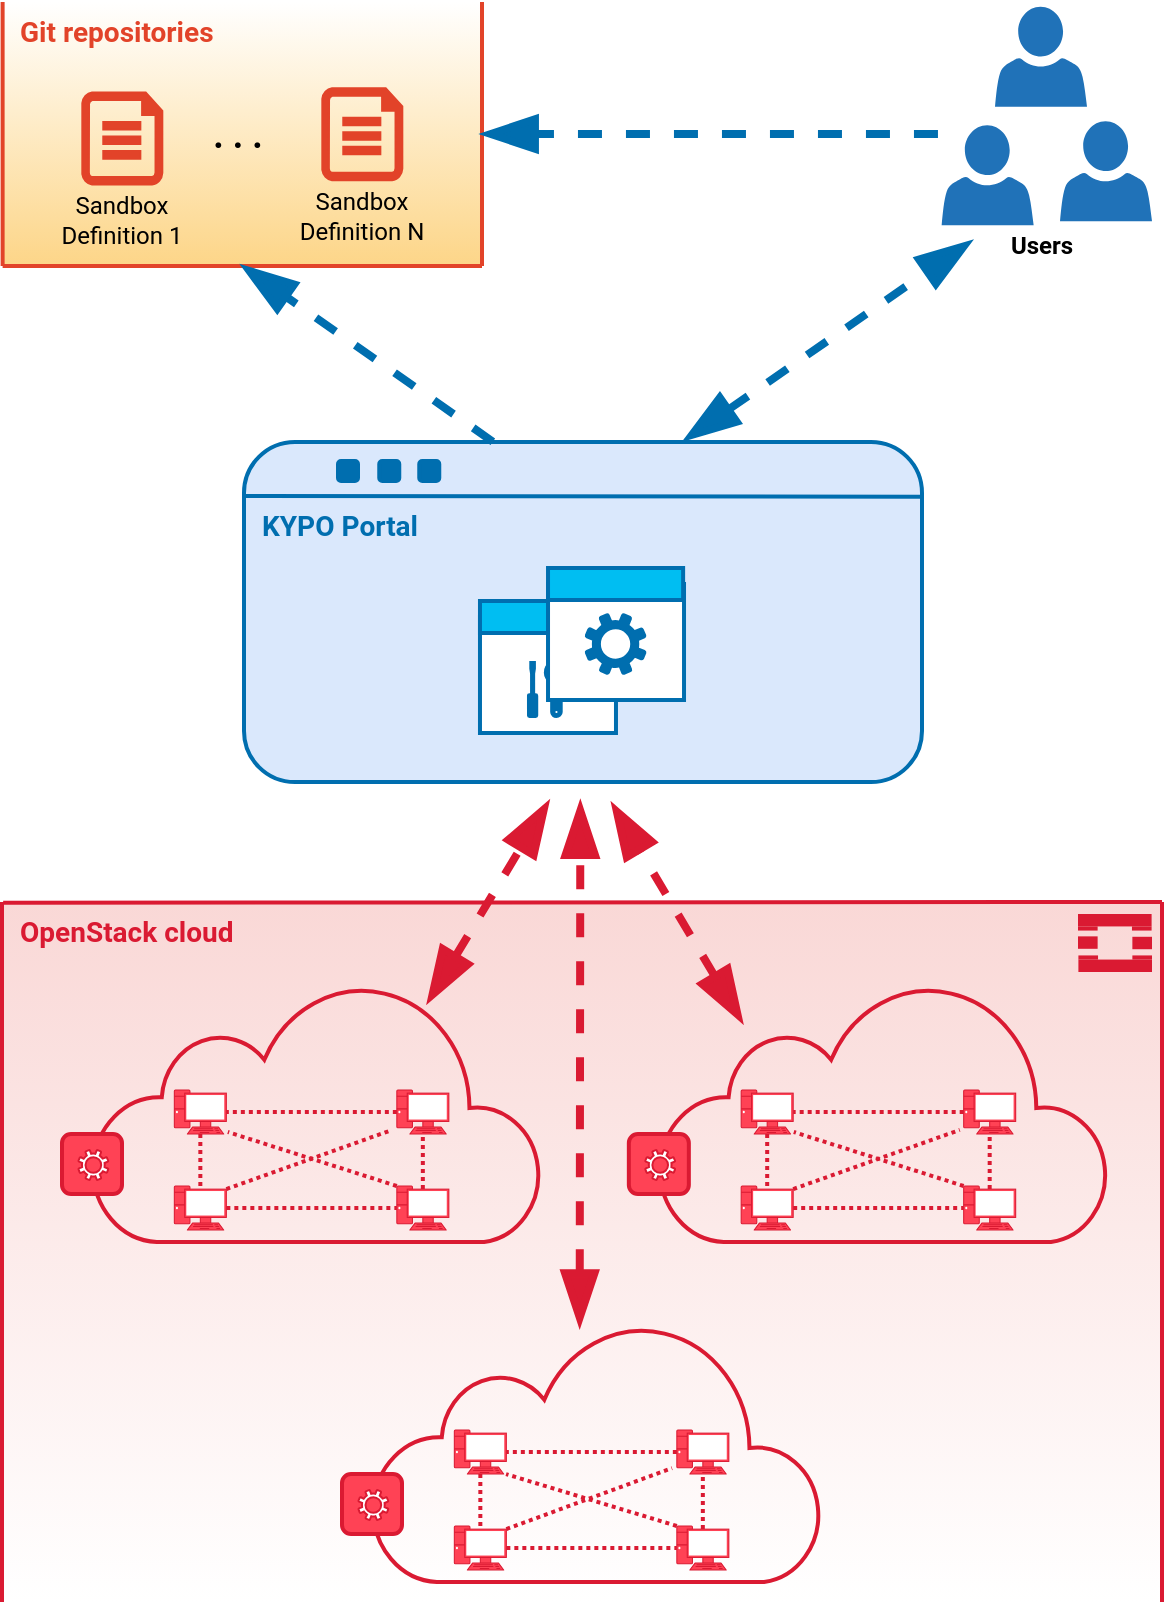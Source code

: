 <mxfile version="13.9.2" type="google"><diagram id="k7UWV9Wz75GrpaN5rDXu" name="Page-1"><mxGraphModel dx="1087" dy="556" grid="1" gridSize="10" guides="1" tooltips="1" connect="1" arrows="1" fold="1" page="1" pageScale="1" pageWidth="600" pageHeight="819" math="0" shadow="0"><root><mxCell id="0"/><mxCell id="1" parent="0"/><mxCell id="0Gu6IGr0hCR64KF01Lku-63" value="&lt;font style=&quot;font-size: 14px&quot;&gt;KYPO Portal&lt;/font&gt;" style="rounded=1;whiteSpace=wrap;html=1;strokeWidth=2;verticalAlign=top;spacingBottom=17;fontFamily=Roboto;fontSource=https%3A%2F%2Ffonts.googleapis.com%2Fcss%3Ffamily%3DRoboto;strokeColor=#006EAF;fillColor=#DAE8FC;fontColor=#006EAF;fontStyle=1;align=left;spacingTop=27;spacingLeft=7;" parent="1" vertex="1"><mxGeometry x="131" y="230" width="339" height="170" as="geometry"/></mxCell><mxCell id="0Gu6IGr0hCR64KF01Lku-64" value="" style="endArrow=none;html=1;strokeWidth=2;exitX=0;exitY=0.159;exitDx=0;exitDy=0;exitPerimeter=0;entryX=1.001;entryY=0.161;entryDx=0;entryDy=0;entryPerimeter=0;fontFamily=Roboto;fontSource=https%3A%2F%2Ffonts.googleapis.com%2Fcss%3Ffamily%3DRoboto;strokeColor=#006EAF;" parent="1" source="0Gu6IGr0hCR64KF01Lku-63" target="0Gu6IGr0hCR64KF01Lku-63" edge="1"><mxGeometry width="50" height="50" relative="1" as="geometry"><mxPoint x="312.98" y="323" as="sourcePoint"/><mxPoint x="532.98" y="241" as="targetPoint"/></mxGeometry></mxCell><mxCell id="0Gu6IGr0hCR64KF01Lku-65" value="" style="rounded=0;whiteSpace=wrap;html=1;strokeWidth=2;fontFamily=Roboto;fontSource=https%3A%2F%2Ffonts.googleapis.com%2Fcss%3Ffamily%3DRoboto;strokeColor=#006EAF;" parent="1" vertex="1"><mxGeometry x="248.99" y="317.5" width="68" height="58" as="geometry"/></mxCell><mxCell id="0Gu6IGr0hCR64KF01Lku-66" value="" style="pointerEvents=1;shadow=0;dashed=0;html=1;labelPosition=center;verticalLabelPosition=bottom;verticalAlign=top;outlineConnect=0;align=center;shape=mxgraph.office.concepts.maintenance;fontColor=#ffffff;fontFamily=Roboto;fontSource=https%3A%2F%2Ffonts.googleapis.com%2Fcss%3Ffamily%3DRoboto;strokeColor=#006EAF;fillColor=#006EAF;" parent="1" vertex="1"><mxGeometry x="272.99" y="340" width="20" height="27.5" as="geometry"/></mxCell><mxCell id="0Gu6IGr0hCR64KF01Lku-71" value="" style="rounded=1;whiteSpace=wrap;html=1;strokeWidth=2;fontColor=#000000;fontFamily=Roboto;fontSource=https%3A%2F%2Ffonts.googleapis.com%2Fcss%3Ffamily%3DRoboto;strokeColor=#006EAF;fillColor=#006EAF;" parent="1" vertex="1"><mxGeometry x="178" y="239.5" width="10" height="10" as="geometry"/></mxCell><mxCell id="0Gu6IGr0hCR64KF01Lku-72" value="" style="rounded=1;whiteSpace=wrap;html=1;strokeWidth=2;fontColor=#000000;fontFamily=Roboto;fontSource=https%3A%2F%2Ffonts.googleapis.com%2Fcss%3Ffamily%3DRoboto;strokeColor=#006EAF;fillColor=#006EAF;" parent="1" vertex="1"><mxGeometry x="198.63" y="239.5" width="10" height="10" as="geometry"/></mxCell><mxCell id="0Gu6IGr0hCR64KF01Lku-73" value="" style="rounded=1;whiteSpace=wrap;html=1;strokeWidth=2;fontColor=#000000;fontFamily=Roboto;fontSource=https%3A%2F%2Ffonts.googleapis.com%2Fcss%3Ffamily%3DRoboto;strokeColor=#006EAF;fillColor=#006EAF;" parent="1" vertex="1"><mxGeometry x="218.63" y="239.5" width="10" height="10" as="geometry"/></mxCell><mxCell id="0Gu6IGr0hCR64KF01Lku-86" value="&lt;font style=&quot;font-size: 12px&quot;&gt;Users&lt;/font&gt;" style="text;html=1;strokeColor=none;align=center;verticalAlign=middle;whiteSpace=wrap;rounded=0;fontColor=#000000;fontFamily=Roboto;fontSource=https%3A%2F%2Ffonts.googleapis.com%2Fcss%3Ffamily%3DRoboto;fontStyle=1;fontSize=16;" parent="1" vertex="1"><mxGeometry x="494.5" y="119.67" width="70" height="20" as="geometry"/></mxCell><mxCell id="0Gu6IGr0hCR64KF01Lku-89" style="edgeStyle=none;rounded=0;orthogonalLoop=1;jettySize=auto;html=1;dashed=1;endArrow=blockThin;endFill=1;endSize=18;strokeWidth=4;fontColor=#000000;startArrow=blockThin;startFill=1;startSize=18;strokeColor=#006EAF;fontFamily=Roboto;fontSource=https%3A%2F%2Ffonts.googleapis.com%2Fcss%3Ffamily%3DRoboto;exitX=0.65;exitY=-0.006;exitDx=0;exitDy=0;exitPerimeter=0;entryX=0;entryY=0.5;entryDx=0;entryDy=0;" parent="1" source="0Gu6IGr0hCR64KF01Lku-63" target="0Gu6IGr0hCR64KF01Lku-86" edge="1"><mxGeometry relative="1" as="geometry"><mxPoint x="323.57" y="393" as="sourcePoint"/><mxPoint x="514.57" y="143" as="targetPoint"/></mxGeometry></mxCell><mxCell id="luPqqlsuKsBpizBxmTz0-1" value="" style="pointerEvents=1;shadow=0;dashed=0;html=1;strokeColor=none;labelPosition=center;verticalLabelPosition=bottom;verticalAlign=top;outlineConnect=0;align=center;shape=mxgraph.office.users.user;fillColor=#2072B8;fontFamily=Roboto;fontSource=https%3A%2F%2Ffonts.googleapis.com%2Fcss%3Ffamily%3DRoboto;" parent="1" vertex="1"><mxGeometry x="506.5" y="12.32" width="46" height="50" as="geometry"/></mxCell><mxCell id="luPqqlsuKsBpizBxmTz0-2" value="" style="pointerEvents=1;shadow=0;dashed=0;html=1;strokeColor=none;labelPosition=center;verticalLabelPosition=bottom;verticalAlign=top;outlineConnect=0;align=center;shape=mxgraph.office.users.user;fillColor=#2072B8;fontFamily=Roboto;fontSource=https%3A%2F%2Ffonts.googleapis.com%2Fcss%3Ffamily%3DRoboto;" parent="1" vertex="1"><mxGeometry x="479.82" y="71.67" width="46" height="50" as="geometry"/></mxCell><mxCell id="luPqqlsuKsBpizBxmTz0-3" value="" style="pointerEvents=1;shadow=0;dashed=0;html=1;strokeColor=none;labelPosition=center;verticalLabelPosition=bottom;verticalAlign=top;outlineConnect=0;align=center;shape=mxgraph.office.users.user;fillColor=#2072B8;fontFamily=Roboto;fontSource=https%3A%2F%2Ffonts.googleapis.com%2Fcss%3Ffamily%3DRoboto;" parent="1" vertex="1"><mxGeometry x="539.0" y="69.67" width="46" height="50" as="geometry"/></mxCell><mxCell id="atn1ZyEztMProbPKWzdE-1" value="&lt;div&gt;&lt;font style=&quot;font-size: 14px&quot;&gt;Git repositories&lt;br&gt;&lt;/font&gt;&lt;/div&gt;" style="rounded=0;whiteSpace=wrap;html=1;fontSize=14;opacity=80;align=left;verticalAlign=top;gradientDirection=north;fontFamily=Roboto;fontSource=https%3A%2F%2Ffonts.googleapis.com%2Fcss%3Ffamily%3DRoboto;dashed=1;strokeWidth=2;strokeColor=none;fontColor=#E24329;fillColor=#FCCB6A;fontStyle=1;gradientColor=#ffffff;spacingLeft=7;" parent="1" vertex="1"><mxGeometry x="10.31" y="10" width="239.69" height="132" as="geometry"/></mxCell><mxCell id="atn1ZyEztMProbPKWzdE-2" value="" style="endArrow=none;html=1;strokeWidth=2;fontFamily=Roboto;fontSource=https%3A%2F%2Ffonts.googleapis.com%2Fcss%3Ffamily%3DRoboto;fontSize=12;fontColor=#000000;entryX=1;entryY=0;entryDx=0;entryDy=0;strokeColor=#E24329;exitX=1;exitY=1;exitDx=0;exitDy=0;" parent="1" source="atn1ZyEztMProbPKWzdE-1" target="atn1ZyEztMProbPKWzdE-1" edge="1"><mxGeometry x="84.81" y="10" width="50" height="50" as="geometry"><mxPoint x="358.31" y="170" as="sourcePoint"/><mxPoint x="241.31" y="16.85" as="targetPoint"/></mxGeometry></mxCell><mxCell id="atn1ZyEztMProbPKWzdE-3" value="Sandbox Definition 1" style="text;html=1;strokeColor=none;align=center;verticalAlign=middle;whiteSpace=wrap;rounded=0;fontColor=#000000;fontFamily=Roboto;fontSource=https%3A%2F%2Ffonts.googleapis.com%2Fcss%3Ffamily%3DRoboto;" parent="1" vertex="1"><mxGeometry x="35.16" y="101.24" width="70" height="35" as="geometry"/></mxCell><mxCell id="atn1ZyEztMProbPKWzdE-4" value="" style="verticalLabelPosition=bottom;html=1;verticalAlign=top;align=center;shape=mxgraph.azure.cloud_services_configuration_file;pointerEvents=1;fontColor=#E24329;fillColor=#E24329;strokeColor=#E24329;" parent="1" vertex="1"><mxGeometry x="50.16" y="55.24" width="40" height="46" as="geometry"/></mxCell><mxCell id="atn1ZyEztMProbPKWzdE-5" value="" style="endArrow=none;html=1;strokeWidth=2;fontFamily=Roboto;fontSource=https%3A%2F%2Ffonts.googleapis.com%2Fcss%3Ffamily%3DRoboto;fontSize=12;fontColor=#000000;strokeColor=#E24329;entryX=1;entryY=1;entryDx=0;entryDy=0;exitX=0;exitY=1;exitDx=0;exitDy=0;" parent="1" target="atn1ZyEztMProbPKWzdE-1" edge="1" source="atn1ZyEztMProbPKWzdE-1"><mxGeometry x="56.44" y="30" width="50" height="50" as="geometry"><mxPoint x="10.31" y="171" as="sourcePoint"/><mxPoint x="250.31" y="171" as="targetPoint"/><Array as="points"/></mxGeometry></mxCell><mxCell id="atn1ZyEztMProbPKWzdE-6" value="" style="shape=image;html=1;verticalAlign=top;verticalLabelPosition=bottom;labelBackgroundColor=#ffffff;imageAspect=0;aspect=fixed;image=https://cdn4.iconfinder.com/data/icons/logos-and-brands/512/144_Gitlab_logo_logos-128.png;rounded=1;strokeColor=#2072B8;strokeWidth=3;fillColor=#2072B8;gradientColor=none;fontFamily=Roboto;fontSource=https%3A%2F%2Ffonts.googleapis.com%2Fcss%3Ffamily%3DRoboto;fontColor=#2072B8;" parent="1" vertex="1"><mxGeometry x="218.63" y="10" width="30" height="30" as="geometry"/></mxCell><mxCell id="atn1ZyEztMProbPKWzdE-7" value="" style="endArrow=none;html=1;strokeWidth=2;fontFamily=Roboto;fontSource=https%3A%2F%2Ffonts.googleapis.com%2Fcss%3Ffamily%3DRoboto;fontSize=12;fontColor=#000000;entryX=0;entryY=1;entryDx=0;entryDy=0;strokeColor=#E24329;exitX=0;exitY=0;exitDx=0;exitDy=0;" parent="1" source="atn1ZyEztMProbPKWzdE-1" target="atn1ZyEztMProbPKWzdE-1" edge="1"><mxGeometry x="94.81" y="20" width="50" height="50" as="geometry"><mxPoint x="260.81" y="182" as="sourcePoint"/><mxPoint x="260.31" y="20.0" as="targetPoint"/></mxGeometry></mxCell><mxCell id="4yYb8jp1kInz7i5Q20aF-6" style="rounded=0;orthogonalLoop=1;jettySize=auto;html=1;dashed=1;endArrow=blockThin;endFill=1;endSize=18;strokeWidth=4;fontColor=#000000;startArrow=none;startFill=0;startSize=18;fillColor=#f8cecc;strokeColor=#006EAF;entryX=1;entryY=0.5;entryDx=0;entryDy=0;exitX=-0.04;exitY=0.087;exitDx=0;exitDy=0;exitPerimeter=0;" parent="1" edge="1" target="atn1ZyEztMProbPKWzdE-1" source="luPqqlsuKsBpizBxmTz0-2"><mxGeometry relative="1" as="geometry"><mxPoint x="478" y="77" as="sourcePoint"/><mxPoint x="121" y="64" as="targetPoint"/></mxGeometry></mxCell><mxCell id="1FTOAJv4ZtWfb2CTl3iV-6" style="edgeStyle=none;rounded=0;orthogonalLoop=1;jettySize=auto;html=1;dashed=1;endArrow=blockThin;endFill=1;endSize=18;strokeWidth=4;fontColor=#000000;startArrow=none;startFill=0;startSize=18;fontFamily=Roboto;fontSource=https%3A%2F%2Ffonts.googleapis.com%2Fcss%3Ffamily%3DRoboto;fillColor=#f8cecc;strokeColor=#006EAF;exitX=0.367;exitY=-0.001;exitDx=0;exitDy=0;exitPerimeter=0;entryX=0.5;entryY=1;entryDx=0;entryDy=0;" parent="1" source="0Gu6IGr0hCR64KF01Lku-63" edge="1" target="atn1ZyEztMProbPKWzdE-1"><mxGeometry relative="1" as="geometry"><mxPoint x="283.57" y="393" as="sourcePoint"/><mxPoint x="84.57" y="163" as="targetPoint"/></mxGeometry></mxCell><mxCell id="0Gu6IGr0hCR64KF01Lku-70" value="" style="rounded=0;whiteSpace=wrap;html=1;strokeWidth=2;fontColor=#000000;fillColor=#00BEF2;fontFamily=Roboto;fontSource=https%3A%2F%2Ffonts.googleapis.com%2Fcss%3Ffamily%3DRoboto;strokeColor=#006EAF;" parent="1" vertex="1"><mxGeometry x="248.99" y="309.5" width="68" height="16" as="geometry"/></mxCell><mxCell id="0Gu6IGr0hCR64KF01Lku-67" value="" style="rounded=0;whiteSpace=wrap;html=1;strokeWidth=2;fontFamily=Roboto;fontSource=https%3A%2F%2Ffonts.googleapis.com%2Fcss%3Ffamily%3DRoboto;strokeColor=#006EAF;" parent="1" vertex="1"><mxGeometry x="283.01" y="301" width="68" height="58" as="geometry"/></mxCell><mxCell id="0Gu6IGr0hCR64KF01Lku-68" value="" style="pointerEvents=1;shadow=0;dashed=0;html=1;labelPosition=center;verticalLabelPosition=bottom;verticalAlign=top;outlineConnect=0;align=center;shape=mxgraph.office.concepts.settings;fontColor=#000000;fontFamily=Roboto;fontSource=https%3A%2F%2Ffonts.googleapis.com%2Fcss%3Ffamily%3DRoboto;strokeColor=#006EAF;fillColor=#006EAF;" parent="1" vertex="1"><mxGeometry x="301.79" y="316" width="30" height="30" as="geometry"/></mxCell><mxCell id="0Gu6IGr0hCR64KF01Lku-69" value="" style="rounded=0;whiteSpace=wrap;html=1;strokeWidth=2;fontColor=#000000;fillColor=#00BEF2;fontFamily=Roboto;fontSource=https%3A%2F%2Ffonts.googleapis.com%2Fcss%3Ffamily%3DRoboto;strokeColor=#006EAF;" parent="1" vertex="1"><mxGeometry x="283.01" y="293" width="67.55" height="16" as="geometry"/></mxCell><mxCell id="atn1ZyEztMProbPKWzdE-21" value="" style="verticalLabelPosition=bottom;html=1;verticalAlign=top;align=center;shape=mxgraph.azure.cloud_services_configuration_file;pointerEvents=1;fontColor=#E24329;fillColor=#E24329;strokeColor=#E24329;" parent="1" vertex="1"><mxGeometry x="170.16" y="53.1" width="40" height="46" as="geometry"/></mxCell><mxCell id="atn1ZyEztMProbPKWzdE-22" value="Sandbox Definition N" style="text;html=1;strokeColor=none;align=center;verticalAlign=middle;whiteSpace=wrap;rounded=0;fontColor=#000000;fontFamily=Roboto;fontSource=https%3A%2F%2Ffonts.googleapis.com%2Fcss%3Ffamily%3DRoboto;" parent="1" vertex="1"><mxGeometry x="155.16" y="99.1" width="70" height="35" as="geometry"/></mxCell><mxCell id="atn1ZyEztMProbPKWzdE-23" value="&lt;font style=&quot;font-size: 18px&quot;&gt;&lt;b&gt;. . .&lt;/b&gt;&lt;/font&gt;" style="text;html=1;strokeColor=none;align=center;verticalAlign=middle;whiteSpace=wrap;rounded=0;fontColor=#000000;fontFamily=Roboto;fontSource=https%3A%2F%2Ffonts.googleapis.com%2Fcss%3Ffamily%3DRoboto;" parent="1" vertex="1"><mxGeometry x="90.16" y="66.1" width="76" height="20" as="geometry"/></mxCell><mxCell id="0Gu6IGr0hCR64KF01Lku-2" value="&lt;font style=&quot;font-size: 14px&quot;&gt;OpenStack cloud&lt;/font&gt;" style="rounded=0;whiteSpace=wrap;html=1;strokeColor=none;opacity=80;gradientColor=#ffffff;align=left;verticalAlign=top;fontSize=14;fontFamily=Roboto;fontSource=https%3A%2F%2Ffonts.googleapis.com%2Fcss%3Ffamily%3DRoboto;fillColor=#F8CECC;spacingLeft=7;fontColor=#DA1A32;fontStyle=1" parent="1" vertex="1"><mxGeometry x="10" y="460" width="580" height="350" as="geometry"/></mxCell><mxCell id="0Gu6IGr0hCR64KF01Lku-1" value="" style="endArrow=none;html=1;entryX=0.001;entryY=0.001;entryDx=0;entryDy=0;strokeWidth=2;exitX=1;exitY=0;exitDx=0;exitDy=0;fontFamily=Roboto;fontSource=https%3A%2F%2Ffonts.googleapis.com%2Fcss%3Ffamily%3DRoboto;strokeColor=#DA1A32;entryPerimeter=0;" parent="1" source="0Gu6IGr0hCR64KF01Lku-2" edge="1" target="0Gu6IGr0hCR64KF01Lku-2"><mxGeometry x="-75" y="471" width="50" height="50" as="geometry"><mxPoint x="666.55" y="355.123" as="sourcePoint"/><mxPoint x="-75.83" y="431" as="targetPoint"/></mxGeometry></mxCell><mxCell id="atn1ZyEztMProbPKWzdE-8" value="" style="endArrow=none;html=1;entryX=0;entryY=0;entryDx=0;entryDy=0;strokeWidth=2;exitX=0;exitY=1;exitDx=0;exitDy=0;fontFamily=Roboto;fontSource=https%3A%2F%2Ffonts.googleapis.com%2Fcss%3Ffamily%3DRoboto;strokeColor=#DA1A32;" parent="1" source="0Gu6IGr0hCR64KF01Lku-2" target="0Gu6IGr0hCR64KF01Lku-2" edge="1"><mxGeometry x="-75" y="471" width="50" height="50" as="geometry"><mxPoint x="684.17" y="441" as="sourcePoint"/><mxPoint x="-65.83" y="441" as="targetPoint"/></mxGeometry></mxCell><mxCell id="atn1ZyEztMProbPKWzdE-9" value="" style="endArrow=none;html=1;strokeWidth=2;fontFamily=Roboto;fontSource=https%3A%2F%2Ffonts.googleapis.com%2Fcss%3Ffamily%3DRoboto;strokeColor=#DA1A32;entryX=1;entryY=0;entryDx=0;entryDy=0;exitX=1;exitY=1;exitDx=0;exitDy=0;" parent="1" source="0Gu6IGr0hCR64KF01Lku-2" target="0Gu6IGr0hCR64KF01Lku-2" edge="1"><mxGeometry x="-75" y="471" width="50" height="50" as="geometry"><mxPoint x="661.17" y="1083.8" as="sourcePoint"/><mxPoint x="678.789" y="421" as="targetPoint"/></mxGeometry></mxCell><mxCell id="atn1ZyEztMProbPKWzdE-11" value="" style="group" parent="1" vertex="1" connectable="0"><mxGeometry x="548" y="466" width="37" height="29" as="geometry"/></mxCell><mxCell id="atn1ZyEztMProbPKWzdE-12" value="" style="rounded=0;whiteSpace=wrap;html=1;strokeWidth=3;gradientColor=none;fontFamily=Roboto;fontSource=https%3A%2F%2Ffonts.googleapis.com%2Fcss%3Ffamily%3DRoboto;fontColor=#DA1A32;fillColor=#DA1A32;strokeColor=none;" parent="atn1ZyEztMProbPKWzdE-11" vertex="1"><mxGeometry y="11.186" width="9.813" height="6.214" as="geometry"/></mxCell><mxCell id="atn1ZyEztMProbPKWzdE-13" value="" style="rounded=0;whiteSpace=wrap;html=1;strokeWidth=3;gradientColor=none;fontFamily=Roboto;fontSource=https%3A%2F%2Ffonts.googleapis.com%2Fcss%3Ffamily%3DRoboto;fontColor=#DA1A32;fillColor=#DA1A32;strokeColor=none;" parent="atn1ZyEztMProbPKWzdE-11" vertex="1"><mxGeometry x="27.187" y="11.393" width="9.813" height="6.214" as="geometry"/></mxCell><mxCell id="atn1ZyEztMProbPKWzdE-14" value="" style="rounded=0;whiteSpace=wrap;html=1;strokeWidth=3;gradientColor=none;fontFamily=Roboto;fontSource=https%3A%2F%2Ffonts.googleapis.com%2Fcss%3Ffamily%3DRoboto;fontColor=#DA1A32;fillColor=#DA1A32;strokeColor=none;" parent="atn1ZyEztMProbPKWzdE-11" vertex="1"><mxGeometry width="36.799" height="6.214" as="geometry"/></mxCell><mxCell id="atn1ZyEztMProbPKWzdE-15" value="" style="rounded=0;whiteSpace=wrap;html=1;strokeWidth=3;gradientColor=none;fontFamily=Roboto;fontSource=https%3A%2F%2Ffonts.googleapis.com%2Fcss%3Ffamily%3DRoboto;fontColor=#DA1A32;fillColor=#DA1A32;strokeColor=none;" parent="atn1ZyEztMProbPKWzdE-11" vertex="1"><mxGeometry y="6.214" width="9.813" height="2.071" as="geometry"/></mxCell><mxCell id="atn1ZyEztMProbPKWzdE-16" value="" style="rounded=0;whiteSpace=wrap;html=1;strokeWidth=3;gradientColor=none;fontFamily=Roboto;fontSource=https%3A%2F%2Ffonts.googleapis.com%2Fcss%3Ffamily%3DRoboto;fontColor=#DA1A32;fillColor=#DA1A32;strokeColor=none;" parent="atn1ZyEztMProbPKWzdE-11" vertex="1"><mxGeometry x="26.986" y="6.214" width="9.813" height="2.071" as="geometry"/></mxCell><mxCell id="atn1ZyEztMProbPKWzdE-17" value="" style="rounded=0;whiteSpace=wrap;html=1;strokeWidth=3;gradientColor=none;fontFamily=Roboto;fontSource=https%3A%2F%2Ffonts.googleapis.com%2Fcss%3Ffamily%3DRoboto;fontColor=#DA1A32;fillColor=#DA1A32;strokeColor=none;" parent="atn1ZyEztMProbPKWzdE-11" vertex="1"><mxGeometry x="0.201" y="22.786" width="36.799" height="6.214" as="geometry"/></mxCell><mxCell id="atn1ZyEztMProbPKWzdE-18" value="" style="rounded=0;whiteSpace=wrap;html=1;strokeWidth=3;gradientColor=none;fontFamily=Roboto;fontSource=https%3A%2F%2Ffonts.googleapis.com%2Fcss%3Ffamily%3DRoboto;fontColor=#DA1A32;fillColor=#DA1A32;strokeColor=none;" parent="atn1ZyEztMProbPKWzdE-11" vertex="1"><mxGeometry x="0.201" y="20.714" width="9.813" height="2.071" as="geometry"/></mxCell><mxCell id="atn1ZyEztMProbPKWzdE-19" value="" style="rounded=0;whiteSpace=wrap;html=1;strokeWidth=3;gradientColor=none;fontFamily=Roboto;fontSource=https%3A%2F%2Ffonts.googleapis.com%2Fcss%3Ffamily%3DRoboto;fontColor=#DA1A32;fillColor=#DA1A32;strokeColor=none;" parent="atn1ZyEztMProbPKWzdE-11" vertex="1"><mxGeometry x="27.187" y="20.714" width="9.813" height="2.071" as="geometry"/></mxCell><mxCell id="0Gu6IGr0hCR64KF01Lku-3" value="" style="html=1;verticalLabelPosition=bottom;align=center;labelBackgroundColor=#ffffff;verticalAlign=top;strokeWidth=2;shadow=0;dashed=0;shape=mxgraph.ios7.icons.cloud;fontColor=#ffffff;fillColor=none;strokeColor=#DA1A32;" parent="1" vertex="1"><mxGeometry x="55" y="500" width="224.92" height="130" as="geometry"/></mxCell><mxCell id="0Gu6IGr0hCR64KF01Lku-5" value="" style="fontColor=#ffffff;verticalAlign=top;verticalLabelPosition=bottom;labelPosition=center;align=center;html=1;outlineConnect=0;gradientDirection=north;strokeWidth=2;shape=mxgraph.networks.pc;strokeColor=#DA1A32;fillColor=#FF4255;" parent="1" vertex="1"><mxGeometry x="207.42" y="554" width="26" height="22" as="geometry"/></mxCell><mxCell id="0Gu6IGr0hCR64KF01Lku-7" style="edgeStyle=none;rounded=0;orthogonalLoop=1;jettySize=auto;html=1;exitX=1;exitY=0.07;exitDx=0;exitDy=0;exitPerimeter=0;dashed=1;endArrow=none;endFill=0;strokeWidth=2;fontColor=#000000;fillColor=#1ba1e2;entryX=0.667;entryY=0.569;entryDx=0;entryDy=0;entryPerimeter=0;strokeColor=#DA1A32;dashPattern=1 1;" parent="1" source="0Gu6IGr0hCR64KF01Lku-8" target="0Gu6IGr0hCR64KF01Lku-3" edge="1"><mxGeometry x="-15" y="470" as="geometry"><mxPoint x="213.17" y="592" as="targetPoint"/></mxGeometry></mxCell><mxCell id="0Gu6IGr0hCR64KF01Lku-8" value="" style="fontColor=#ffffff;verticalAlign=top;verticalLabelPosition=bottom;labelPosition=center;align=center;html=1;outlineConnect=0;gradientDirection=north;strokeWidth=2;shape=mxgraph.networks.pc;strokeColor=#DA1A32;fillColor=#FF4255;" parent="1" vertex="1"><mxGeometry x="96.17" y="602" width="26" height="22" as="geometry"/></mxCell><mxCell id="0Gu6IGr0hCR64KF01Lku-9" style="rounded=0;orthogonalLoop=1;jettySize=auto;html=1;exitX=0.5;exitY=1;exitDx=0;exitDy=0;exitPerimeter=0;dashed=1;endArrow=none;endFill=0;strokeWidth=2;fontColor=#000000;fillColor=#1ba1e2;strokeColor=#DA1A32;dashPattern=1 1;entryX=0.5;entryY=0.07;entryDx=0;entryDy=0;entryPerimeter=0;" parent="1" source="0Gu6IGr0hCR64KF01Lku-10" target="0Gu6IGr0hCR64KF01Lku-8" edge="1"><mxGeometry x="-15" y="470" as="geometry"/></mxCell><mxCell id="0Gu6IGr0hCR64KF01Lku-10" value="" style="fontColor=#ffffff;verticalAlign=top;verticalLabelPosition=bottom;labelPosition=center;align=center;html=1;outlineConnect=0;gradientDirection=north;strokeWidth=2;shape=mxgraph.networks.pc;strokeColor=#DA1A32;fillColor=#FF4255;" parent="1" vertex="1"><mxGeometry x="96.17" y="554" width="26" height="22" as="geometry"/></mxCell><mxCell id="0Gu6IGr0hCR64KF01Lku-4" style="rounded=0;orthogonalLoop=1;jettySize=auto;html=1;exitX=0;exitY=0.5;exitDx=0;exitDy=0;exitPerimeter=0;entryX=1;entryY=0.5;entryDx=0;entryDy=0;entryPerimeter=0;dashed=1;endArrow=none;endFill=0;strokeWidth=2;fontColor=#000000;fillColor=#1ba1e2;strokeColor=#DA1A32;dashPattern=1 1;" parent="1" source="0Gu6IGr0hCR64KF01Lku-5" target="0Gu6IGr0hCR64KF01Lku-10" edge="1"><mxGeometry x="-15" y="470" as="geometry"/></mxCell><mxCell id="0Gu6IGr0hCR64KF01Lku-11" style="rounded=0;orthogonalLoop=1;jettySize=auto;html=1;exitX=0.5;exitY=0.07;exitDx=0;exitDy=0;exitPerimeter=0;strokeWidth=2;fontColor=#000000;dashed=1;endArrow=none;endFill=0;fillColor=#1ba1e2;strokeColor=#DA1A32;dashPattern=1 1;" parent="1" source="0Gu6IGr0hCR64KF01Lku-13" target="0Gu6IGr0hCR64KF01Lku-5" edge="1"><mxGeometry x="-15" y="470" as="geometry"/></mxCell><mxCell id="0Gu6IGr0hCR64KF01Lku-12" style="edgeStyle=none;rounded=0;orthogonalLoop=1;jettySize=auto;html=1;exitX=0;exitY=0;exitDx=0;exitDy=0;exitPerimeter=0;dashed=1;endArrow=none;endFill=0;strokeWidth=2;fontColor=#000000;fillColor=#1ba1e2;endSize=13;strokeColor=#DA1A32;entryX=0.302;entryY=0.577;entryDx=0;entryDy=0;entryPerimeter=0;dashPattern=1 1;" parent="1" source="0Gu6IGr0hCR64KF01Lku-13" target="0Gu6IGr0hCR64KF01Lku-3" edge="1"><mxGeometry x="-15" y="470" as="geometry"><mxPoint x="124.0" y="576" as="targetPoint"/></mxGeometry></mxCell><mxCell id="0Gu6IGr0hCR64KF01Lku-13" value="" style="fontColor=#ffffff;verticalAlign=top;verticalLabelPosition=bottom;labelPosition=center;align=center;html=1;outlineConnect=0;gradientDirection=north;strokeWidth=2;shape=mxgraph.networks.pc;strokeColor=#DA1A32;fillColor=#FF4255;" parent="1" vertex="1"><mxGeometry x="207.42" y="602" width="26" height="22" as="geometry"/></mxCell><mxCell id="0Gu6IGr0hCR64KF01Lku-6" style="rounded=0;orthogonalLoop=1;jettySize=auto;html=1;exitX=1;exitY=0.5;exitDx=0;exitDy=0;exitPerimeter=0;entryX=0;entryY=0.5;entryDx=0;entryDy=0;entryPerimeter=0;dashed=1;endArrow=none;endFill=0;strokeWidth=2;fontColor=#000000;fillColor=#1ba1e2;strokeColor=#DA1A32;dashPattern=1 1;" parent="1" source="0Gu6IGr0hCR64KF01Lku-8" target="0Gu6IGr0hCR64KF01Lku-13" edge="1"><mxGeometry x="-15" y="470" as="geometry"/></mxCell><mxCell id="0Gu6IGr0hCR64KF01Lku-15" value="" style="rounded=1;whiteSpace=wrap;html=1;strokeWidth=2;fontFamily=Roboto;fontColor=#ffffff;strokeColor=#DA1A32;fillColor=#FF4255;" parent="1" vertex="1"><mxGeometry x="40" y="576" width="30" height="30" as="geometry"/></mxCell><mxCell id="0Gu6IGr0hCR64KF01Lku-16" value="" style="pointerEvents=1;shadow=0;dashed=0;html=1;labelPosition=center;verticalLabelPosition=bottom;verticalAlign=top;outlineConnect=0;align=center;shape=mxgraph.office.concepts.settings;fontFamily=Roboto;strokeColor=#DA1A32;" parent="1" vertex="1"><mxGeometry x="48.18" y="584" width="15" height="15" as="geometry"/></mxCell><mxCell id="E0LO0r3mXAohNwhUYvfm-1" value="" style="html=1;verticalLabelPosition=bottom;align=center;labelBackgroundColor=#ffffff;verticalAlign=top;strokeWidth=2;shadow=0;dashed=0;shape=mxgraph.ios7.icons.cloud;fontColor=#ffffff;fillColor=none;strokeColor=#DA1A32;" vertex="1" parent="1"><mxGeometry x="338.42" y="500" width="224.92" height="130" as="geometry"/></mxCell><mxCell id="E0LO0r3mXAohNwhUYvfm-2" value="" style="fontColor=#ffffff;verticalAlign=top;verticalLabelPosition=bottom;labelPosition=center;align=center;html=1;outlineConnect=0;gradientDirection=north;strokeWidth=2;shape=mxgraph.networks.pc;strokeColor=#DA1A32;fillColor=#FF4255;" vertex="1" parent="1"><mxGeometry x="490.84" y="554" width="26" height="22" as="geometry"/></mxCell><mxCell id="E0LO0r3mXAohNwhUYvfm-3" style="edgeStyle=none;rounded=0;orthogonalLoop=1;jettySize=auto;html=1;exitX=1;exitY=0.07;exitDx=0;exitDy=0;exitPerimeter=0;dashed=1;endArrow=none;endFill=0;strokeWidth=2;fontColor=#000000;fillColor=#1ba1e2;entryX=0.669;entryY=0.569;entryDx=0;entryDy=0;entryPerimeter=0;strokeColor=#DA1A32;dashPattern=1 1;" edge="1" parent="1" source="E0LO0r3mXAohNwhUYvfm-4" target="E0LO0r3mXAohNwhUYvfm-1"><mxGeometry x="-51.58" y="443.5" as="geometry"><mxPoint x="491.59" y="51" as="targetPoint"/></mxGeometry></mxCell><mxCell id="E0LO0r3mXAohNwhUYvfm-4" value="" style="fontColor=#ffffff;verticalAlign=top;verticalLabelPosition=bottom;labelPosition=center;align=center;html=1;outlineConnect=0;gradientDirection=north;strokeWidth=2;shape=mxgraph.networks.pc;strokeColor=#DA1A32;fillColor=#FF4255;" vertex="1" parent="1"><mxGeometry x="379.59" y="602" width="26" height="22" as="geometry"/></mxCell><mxCell id="E0LO0r3mXAohNwhUYvfm-5" style="rounded=0;orthogonalLoop=1;jettySize=auto;html=1;exitX=0.5;exitY=1;exitDx=0;exitDy=0;exitPerimeter=0;dashed=1;endArrow=none;endFill=0;strokeWidth=2;fontColor=#000000;fillColor=#1ba1e2;strokeColor=#DA1A32;dashPattern=1 1;entryX=0.5;entryY=0.07;entryDx=0;entryDy=0;entryPerimeter=0;" edge="1" parent="1" source="E0LO0r3mXAohNwhUYvfm-6" target="E0LO0r3mXAohNwhUYvfm-4"><mxGeometry x="-51.58" y="443.5" as="geometry"/></mxCell><mxCell id="E0LO0r3mXAohNwhUYvfm-6" value="" style="fontColor=#ffffff;verticalAlign=top;verticalLabelPosition=bottom;labelPosition=center;align=center;html=1;outlineConnect=0;gradientDirection=north;strokeWidth=2;shape=mxgraph.networks.pc;strokeColor=#DA1A32;fillColor=#FF4255;" vertex="1" parent="1"><mxGeometry x="379.59" y="554" width="26" height="22" as="geometry"/></mxCell><mxCell id="E0LO0r3mXAohNwhUYvfm-7" style="rounded=0;orthogonalLoop=1;jettySize=auto;html=1;exitX=0;exitY=0.5;exitDx=0;exitDy=0;exitPerimeter=0;entryX=1;entryY=0.5;entryDx=0;entryDy=0;entryPerimeter=0;dashed=1;endArrow=none;endFill=0;strokeWidth=2;fontColor=#000000;fillColor=#1ba1e2;strokeColor=#DA1A32;dashPattern=1 1;" edge="1" parent="1" source="E0LO0r3mXAohNwhUYvfm-2" target="E0LO0r3mXAohNwhUYvfm-6"><mxGeometry x="-51.58" y="443.5" as="geometry"/></mxCell><mxCell id="E0LO0r3mXAohNwhUYvfm-8" style="rounded=0;orthogonalLoop=1;jettySize=auto;html=1;exitX=0.5;exitY=0.07;exitDx=0;exitDy=0;exitPerimeter=0;strokeWidth=2;fontColor=#000000;dashed=1;endArrow=none;endFill=0;fillColor=#1ba1e2;strokeColor=#DA1A32;dashPattern=1 1;" edge="1" parent="1" source="E0LO0r3mXAohNwhUYvfm-10" target="E0LO0r3mXAohNwhUYvfm-2"><mxGeometry x="-51.58" y="443.5" as="geometry"/></mxCell><mxCell id="E0LO0r3mXAohNwhUYvfm-9" style="edgeStyle=none;rounded=0;orthogonalLoop=1;jettySize=auto;html=1;exitX=0;exitY=0;exitDx=0;exitDy=0;exitPerimeter=0;dashed=1;endArrow=none;endFill=0;strokeWidth=2;fontColor=#000000;fillColor=#1ba1e2;endSize=13;strokeColor=#DA1A32;entryX=0.3;entryY=0.577;entryDx=0;entryDy=0;entryPerimeter=0;dashPattern=1 1;" edge="1" parent="1" source="E0LO0r3mXAohNwhUYvfm-10" target="E0LO0r3mXAohNwhUYvfm-1"><mxGeometry x="-51.58" y="443.5" as="geometry"><mxPoint x="402.42" y="35" as="targetPoint"/></mxGeometry></mxCell><mxCell id="E0LO0r3mXAohNwhUYvfm-10" value="" style="fontColor=#ffffff;verticalAlign=top;verticalLabelPosition=bottom;labelPosition=center;align=center;html=1;outlineConnect=0;gradientDirection=north;strokeWidth=2;shape=mxgraph.networks.pc;strokeColor=#DA1A32;fillColor=#FF4255;" vertex="1" parent="1"><mxGeometry x="490.84" y="602" width="26" height="22" as="geometry"/></mxCell><mxCell id="E0LO0r3mXAohNwhUYvfm-11" style="rounded=0;orthogonalLoop=1;jettySize=auto;html=1;exitX=1;exitY=0.5;exitDx=0;exitDy=0;exitPerimeter=0;entryX=0;entryY=0.5;entryDx=0;entryDy=0;entryPerimeter=0;dashed=1;endArrow=none;endFill=0;strokeWidth=2;fontColor=#000000;fillColor=#1ba1e2;strokeColor=#DA1A32;dashPattern=1 1;" edge="1" parent="1" source="E0LO0r3mXAohNwhUYvfm-4" target="E0LO0r3mXAohNwhUYvfm-10"><mxGeometry x="-51.58" y="443.5" as="geometry"/></mxCell><mxCell id="E0LO0r3mXAohNwhUYvfm-12" value="" style="rounded=1;whiteSpace=wrap;html=1;strokeWidth=2;fontFamily=Roboto;fontColor=#ffffff;strokeColor=#DA1A32;fillColor=#FF4255;" vertex="1" parent="1"><mxGeometry x="323.42" y="576" width="30" height="30" as="geometry"/></mxCell><mxCell id="E0LO0r3mXAohNwhUYvfm-13" value="" style="pointerEvents=1;shadow=0;dashed=0;html=1;labelPosition=center;verticalLabelPosition=bottom;verticalAlign=top;outlineConnect=0;align=center;shape=mxgraph.office.concepts.settings;fontFamily=Roboto;strokeColor=#DA1A32;" vertex="1" parent="1"><mxGeometry x="331.6" y="584" width="15" height="15" as="geometry"/></mxCell><mxCell id="E0LO0r3mXAohNwhUYvfm-27" value="" style="html=1;verticalLabelPosition=bottom;align=center;labelBackgroundColor=#ffffff;verticalAlign=top;strokeWidth=2;shadow=0;dashed=0;shape=mxgraph.ios7.icons.cloud;fontColor=#ffffff;fillColor=none;strokeColor=#DA1A32;" vertex="1" parent="1"><mxGeometry x="195" y="670" width="224.92" height="130" as="geometry"/></mxCell><mxCell id="E0LO0r3mXAohNwhUYvfm-28" value="" style="fontColor=#ffffff;verticalAlign=top;verticalLabelPosition=bottom;labelPosition=center;align=center;html=1;outlineConnect=0;gradientDirection=north;strokeWidth=2;shape=mxgraph.networks.pc;strokeColor=#DA1A32;fillColor=#FF4255;" vertex="1" parent="1"><mxGeometry x="347.42" y="724" width="26" height="22" as="geometry"/></mxCell><mxCell id="E0LO0r3mXAohNwhUYvfm-29" style="edgeStyle=none;rounded=0;orthogonalLoop=1;jettySize=auto;html=1;exitX=1;exitY=0.07;exitDx=0;exitDy=0;exitPerimeter=0;dashed=1;endArrow=none;endFill=0;strokeWidth=2;fontColor=#000000;fillColor=#1ba1e2;entryX=0.667;entryY=0.562;entryDx=0;entryDy=0;entryPerimeter=0;strokeColor=#DA1A32;dashPattern=1 1;" edge="1" parent="1" source="E0LO0r3mXAohNwhUYvfm-30" target="E0LO0r3mXAohNwhUYvfm-27"><mxGeometry x="-25" y="441" as="geometry"><mxPoint x="348.17" y="221" as="targetPoint"/></mxGeometry></mxCell><mxCell id="E0LO0r3mXAohNwhUYvfm-30" value="" style="fontColor=#ffffff;verticalAlign=top;verticalLabelPosition=bottom;labelPosition=center;align=center;html=1;outlineConnect=0;gradientDirection=north;strokeWidth=2;shape=mxgraph.networks.pc;strokeColor=#DA1A32;fillColor=#FF4255;" vertex="1" parent="1"><mxGeometry x="236.17" y="772" width="26" height="22" as="geometry"/></mxCell><mxCell id="E0LO0r3mXAohNwhUYvfm-31" style="rounded=0;orthogonalLoop=1;jettySize=auto;html=1;exitX=0.5;exitY=1;exitDx=0;exitDy=0;exitPerimeter=0;dashed=1;endArrow=none;endFill=0;strokeWidth=2;fontColor=#000000;fillColor=#1ba1e2;strokeColor=#DA1A32;dashPattern=1 1;entryX=0.5;entryY=0.07;entryDx=0;entryDy=0;entryPerimeter=0;" edge="1" parent="1" source="E0LO0r3mXAohNwhUYvfm-32" target="E0LO0r3mXAohNwhUYvfm-30"><mxGeometry x="-25" y="441" as="geometry"/></mxCell><mxCell id="E0LO0r3mXAohNwhUYvfm-32" value="" style="fontColor=#ffffff;verticalAlign=top;verticalLabelPosition=bottom;labelPosition=center;align=center;html=1;outlineConnect=0;gradientDirection=north;strokeWidth=2;shape=mxgraph.networks.pc;strokeColor=#DA1A32;fillColor=#FF4255;" vertex="1" parent="1"><mxGeometry x="236.17" y="724" width="26" height="22" as="geometry"/></mxCell><mxCell id="E0LO0r3mXAohNwhUYvfm-33" style="rounded=0;orthogonalLoop=1;jettySize=auto;html=1;exitX=0;exitY=0.5;exitDx=0;exitDy=0;exitPerimeter=0;entryX=1;entryY=0.5;entryDx=0;entryDy=0;entryPerimeter=0;dashed=1;endArrow=none;endFill=0;strokeWidth=2;fontColor=#000000;fillColor=#1ba1e2;strokeColor=#DA1A32;dashPattern=1 1;" edge="1" parent="1" source="E0LO0r3mXAohNwhUYvfm-28" target="E0LO0r3mXAohNwhUYvfm-32"><mxGeometry x="-25" y="441" as="geometry"/></mxCell><mxCell id="E0LO0r3mXAohNwhUYvfm-34" style="rounded=0;orthogonalLoop=1;jettySize=auto;html=1;exitX=0.5;exitY=0.07;exitDx=0;exitDy=0;exitPerimeter=0;strokeWidth=2;fontColor=#000000;dashed=1;endArrow=none;endFill=0;fillColor=#1ba1e2;strokeColor=#DA1A32;dashPattern=1 1;" edge="1" parent="1" source="E0LO0r3mXAohNwhUYvfm-36" target="E0LO0r3mXAohNwhUYvfm-28"><mxGeometry x="-25" y="441" as="geometry"/></mxCell><mxCell id="E0LO0r3mXAohNwhUYvfm-35" style="edgeStyle=none;rounded=0;orthogonalLoop=1;jettySize=auto;html=1;exitX=0;exitY=0;exitDx=0;exitDy=0;exitPerimeter=0;dashed=1;endArrow=none;endFill=0;strokeWidth=2;fontColor=#000000;fillColor=#1ba1e2;endSize=13;strokeColor=#DA1A32;entryX=0.298;entryY=0.585;entryDx=0;entryDy=0;entryPerimeter=0;dashPattern=1 1;" edge="1" parent="1" source="E0LO0r3mXAohNwhUYvfm-36" target="E0LO0r3mXAohNwhUYvfm-27"><mxGeometry x="-25" y="441" as="geometry"><mxPoint x="259" y="205" as="targetPoint"/></mxGeometry></mxCell><mxCell id="E0LO0r3mXAohNwhUYvfm-36" value="" style="fontColor=#ffffff;verticalAlign=top;verticalLabelPosition=bottom;labelPosition=center;align=center;html=1;outlineConnect=0;gradientDirection=north;strokeWidth=2;shape=mxgraph.networks.pc;strokeColor=#DA1A32;fillColor=#FF4255;" vertex="1" parent="1"><mxGeometry x="347.42" y="772" width="26" height="22" as="geometry"/></mxCell><mxCell id="E0LO0r3mXAohNwhUYvfm-37" style="rounded=0;orthogonalLoop=1;jettySize=auto;html=1;exitX=1;exitY=0.5;exitDx=0;exitDy=0;exitPerimeter=0;entryX=0;entryY=0.5;entryDx=0;entryDy=0;entryPerimeter=0;dashed=1;endArrow=none;endFill=0;strokeWidth=2;fontColor=#000000;fillColor=#1ba1e2;strokeColor=#DA1A32;dashPattern=1 1;" edge="1" parent="1" source="E0LO0r3mXAohNwhUYvfm-30" target="E0LO0r3mXAohNwhUYvfm-36"><mxGeometry x="-25" y="441" as="geometry"/></mxCell><mxCell id="E0LO0r3mXAohNwhUYvfm-38" value="" style="rounded=1;whiteSpace=wrap;html=1;strokeWidth=2;fontFamily=Roboto;fontColor=#ffffff;strokeColor=#DA1A32;fillColor=#FF4255;" vertex="1" parent="1"><mxGeometry x="180" y="746" width="30" height="30" as="geometry"/></mxCell><mxCell id="E0LO0r3mXAohNwhUYvfm-39" value="" style="pointerEvents=1;shadow=0;dashed=0;html=1;labelPosition=center;verticalLabelPosition=bottom;verticalAlign=top;outlineConnect=0;align=center;shape=mxgraph.office.concepts.settings;fontFamily=Roboto;strokeColor=#DA1A32;" vertex="1" parent="1"><mxGeometry x="188.18" y="754" width="15" height="15" as="geometry"/></mxCell><mxCell id="0Gu6IGr0hCR64KF01Lku-74" style="edgeStyle=none;rounded=0;orthogonalLoop=1;jettySize=auto;html=1;dashed=1;endArrow=blockThin;endFill=1;endSize=18;strokeWidth=4;fontColor=#000000;startArrow=blockThin;startFill=1;startSize=18;strokeColor=#DA1A32;exitX=0.498;exitY=0.606;exitDx=0;exitDy=0;exitPerimeter=0;" parent="1" edge="1" source="0Gu6IGr0hCR64KF01Lku-2"><mxGeometry relative="1" as="geometry"><mxPoint x="299" y="650" as="sourcePoint"/><mxPoint x="299.17" y="410" as="targetPoint"/></mxGeometry></mxCell><mxCell id="0Gu6IGr0hCR64KF01Lku-76" style="edgeStyle=none;rounded=0;orthogonalLoop=1;jettySize=auto;html=1;dashed=1;endArrow=blockThin;endFill=1;endSize=18;strokeWidth=4;fontColor=#000000;startArrow=blockThin;startFill=1;startSize=18;fontFamily=Roboto;fontSource=https%3A%2F%2Ffonts.googleapis.com%2Fcss%3Ffamily%3DRoboto;strokeColor=#DA1A32;" parent="1" edge="1"><mxGeometry relative="1" as="geometry"><mxPoint x="380" y="520" as="sourcePoint"/><mxPoint x="315.17" y="411" as="targetPoint"/></mxGeometry></mxCell><mxCell id="0Gu6IGr0hCR64KF01Lku-79" style="edgeStyle=none;rounded=0;orthogonalLoop=1;jettySize=auto;html=1;dashed=1;endArrow=blockThin;endFill=1;endSize=18;strokeWidth=4;fontColor=#000000;startArrow=blockThin;startFill=1;startSize=18;fontFamily=Roboto;fontSource=https%3A%2F%2Ffonts.googleapis.com%2Fcss%3Ffamily%3DRoboto;strokeColor=#DA1A32;" parent="1" edge="1"><mxGeometry relative="1" as="geometry"><mxPoint x="223" y="510" as="sourcePoint"/><mxPoint x="283.17" y="410" as="targetPoint"/></mxGeometry></mxCell></root></mxGraphModel></diagram></mxfile>